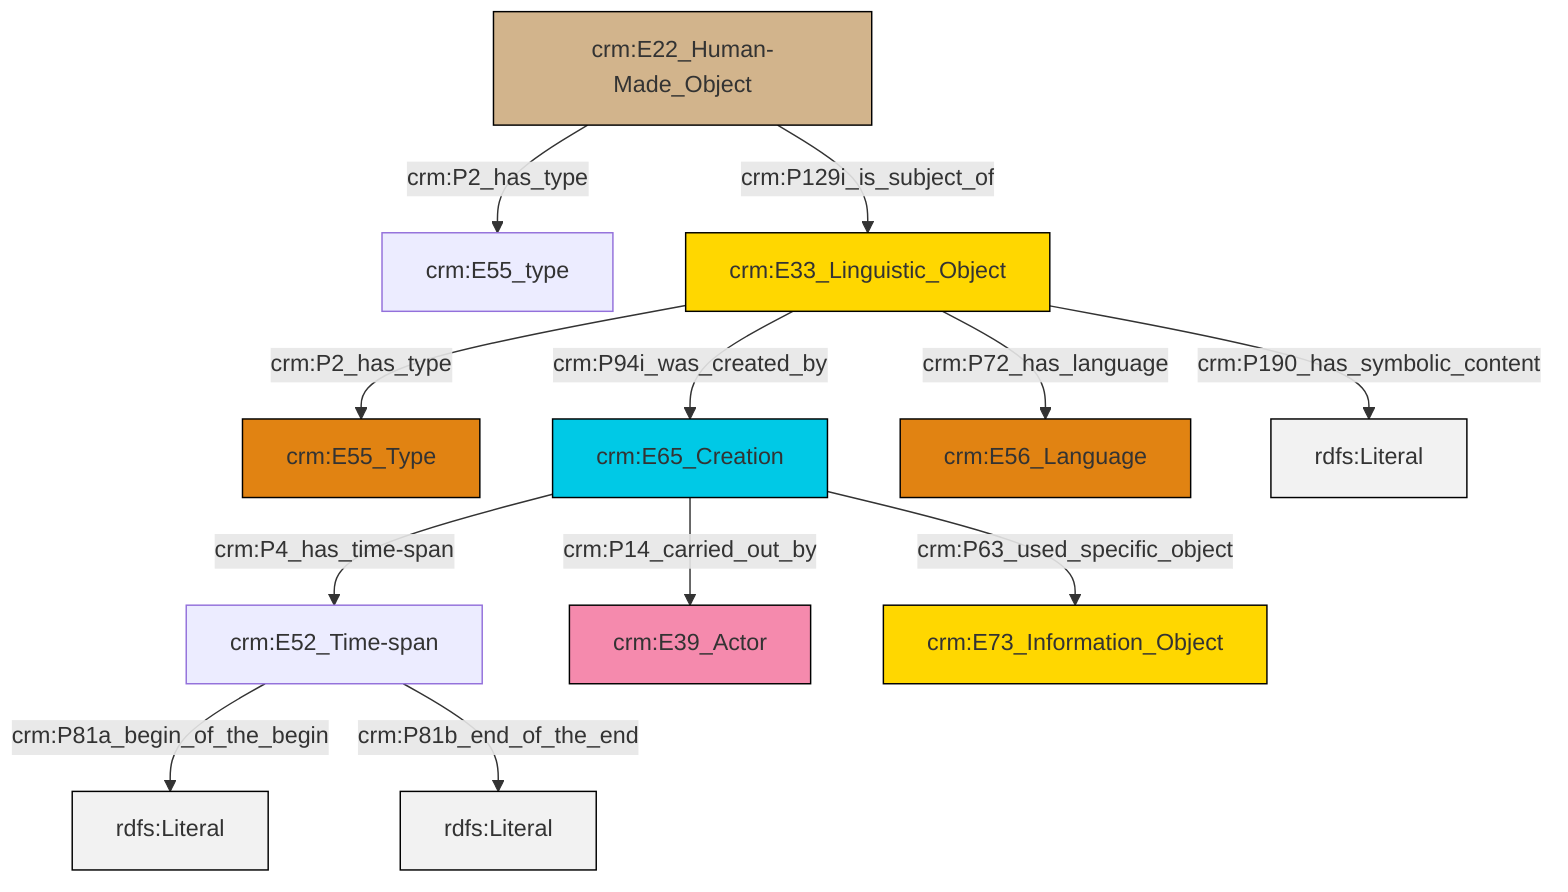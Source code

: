 graph TD
classDef Literal fill:#f2f2f2,stroke:#000000;
classDef CRM_Entity fill:#FFFFFF,stroke:#000000;
classDef Temporal_Entity fill:#00C9E6, stroke:#000000;
classDef Type fill:#E18312, stroke:#000000;
classDef Time-Span fill:#2C9C91, stroke:#000000;
classDef Appellation fill:#FFEB7F, stroke:#000000;
classDef Place fill:#008836, stroke:#000000;
classDef Persistent_Item fill:#B266B2, stroke:#000000;
classDef Conceptual_Object fill:#FFD700, stroke:#000000;
classDef Physical_Thing fill:#D2B48C, stroke:#000000;
classDef Actor fill:#f58aad, stroke:#000000;
classDef PC_Classes fill:#4ce600, stroke:#000000;
classDef Multi fill:#cccccc,stroke:#000000;

2["crm:E22_Human-Made_Object"]:::Physical_Thing -->|crm:P2_has_type| 3["crm:E55_type"]:::Default
2["crm:E22_Human-Made_Object"]:::Physical_Thing -->|crm:P129i_is_subject_of| 5["crm:E33_Linguistic_Object"]:::Conceptual_Object
8["crm:E65_Creation"]:::Temporal_Entity -->|crm:P14_carried_out_by| 9["crm:E39_Actor"]:::Actor
0["crm:E52_Time-span"]:::Default -->|crm:P81a_begin_of_the_begin| 10[rdfs:Literal]:::Literal
5["crm:E33_Linguistic_Object"]:::Conceptual_Object -->|crm:P72_has_language| 12["crm:E56_Language"]:::Type
8["crm:E65_Creation"]:::Temporal_Entity -->|crm:P4_has_time-span| 0["crm:E52_Time-span"]:::Default
0["crm:E52_Time-span"]:::Default -->|crm:P81b_end_of_the_end| 14[rdfs:Literal]:::Literal
8["crm:E65_Creation"]:::Temporal_Entity -->|crm:P63_used_specific_object| 16["crm:E73_Information_Object"]:::Conceptual_Object
5["crm:E33_Linguistic_Object"]:::Conceptual_Object -->|crm:P190_has_symbolic_content| 17[rdfs:Literal]:::Literal
5["crm:E33_Linguistic_Object"]:::Conceptual_Object -->|crm:P94i_was_created_by| 8["crm:E65_Creation"]:::Temporal_Entity
5["crm:E33_Linguistic_Object"]:::Conceptual_Object -->|crm:P2_has_type| 6["crm:E55_Type"]:::Type